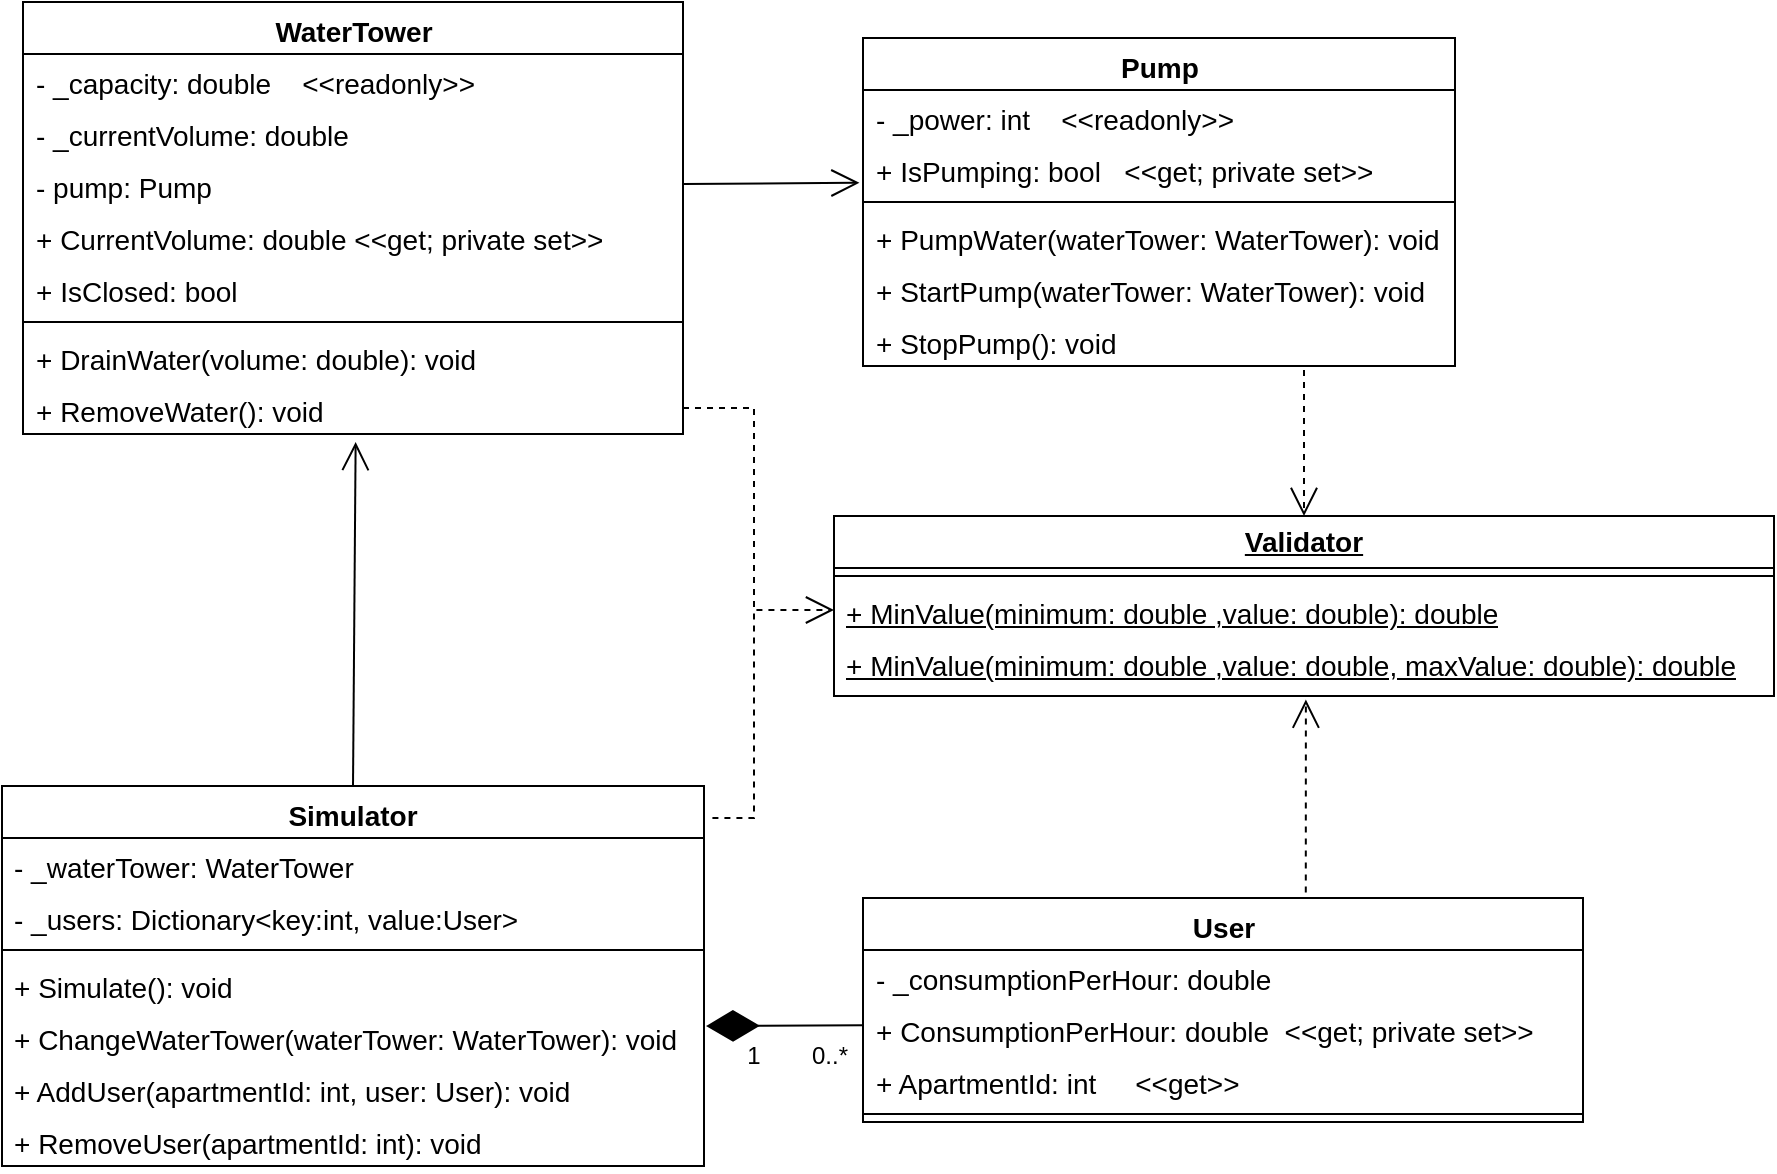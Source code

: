 <mxfile version="21.1.2" type="device">
  <diagram name="Page-1" id="_-osXjlxskFqIJ6aGvbo">
    <mxGraphModel dx="1900" dy="621" grid="1" gridSize="8" guides="1" tooltips="1" connect="1" arrows="1" fold="1" page="1" pageScale="1" pageWidth="850" pageHeight="1100" background="none" math="0" shadow="0">
      <root>
        <mxCell id="0" />
        <mxCell id="1" parent="0" />
        <mxCell id="ywfykKjFeWAgAoNJTf4S-1" value="WaterTower" style="swimlane;fontStyle=1;align=center;verticalAlign=top;childLayout=stackLayout;horizontal=1;startSize=26;horizontalStack=0;resizeParent=1;resizeParentMax=0;resizeLast=0;collapsible=1;marginBottom=0;whiteSpace=wrap;html=1;fontSize=14;" vertex="1" parent="1">
          <mxGeometry x="-277.5" y="248" width="330" height="216" as="geometry" />
        </mxCell>
        <mxCell id="ywfykKjFeWAgAoNJTf4S-2" value="&lt;div style=&quot;text-align: justify; font-size: 14px;&quot;&gt;&lt;span style=&quot;background-color: initial; font-size: 14px;&quot;&gt;- _capacity: double&lt;span style=&quot;white-space: pre; font-size: 14px;&quot;&gt;	&lt;/span&gt;&lt;span style=&quot;white-space: pre; font-size: 14px;&quot;&gt;	&lt;span style=&quot;white-space: pre; font-size: 14px;&quot;&gt;	&lt;/span&gt;&lt;span style=&quot;white-space: pre; font-size: 14px;&quot;&gt;	&lt;/span&gt;&lt;/span&gt;&lt;/span&gt;&lt;span style=&quot;background-color: initial; font-size: 14px;&quot;&gt;&amp;lt;&amp;lt;readonly&amp;gt;&amp;gt;&lt;/span&gt;&lt;/div&gt;" style="text;strokeColor=none;fillColor=none;align=left;verticalAlign=top;spacingLeft=4;spacingRight=4;overflow=hidden;rotatable=0;points=[[0,0.5],[1,0.5]];portConstraint=eastwest;whiteSpace=wrap;html=1;fontSize=14;" vertex="1" parent="ywfykKjFeWAgAoNJTf4S-1">
          <mxGeometry y="26" width="330" height="26" as="geometry" />
        </mxCell>
        <mxCell id="ywfykKjFeWAgAoNJTf4S-6" value="- _currentVolume: double" style="text;strokeColor=none;fillColor=none;align=left;verticalAlign=top;spacingLeft=4;spacingRight=4;overflow=hidden;rotatable=0;points=[[0,0.5],[1,0.5]];portConstraint=eastwest;whiteSpace=wrap;html=1;fontSize=14;" vertex="1" parent="ywfykKjFeWAgAoNJTf4S-1">
          <mxGeometry y="52" width="330" height="26" as="geometry" />
        </mxCell>
        <mxCell id="ywfykKjFeWAgAoNJTf4S-5" value="- pump: Pump" style="text;strokeColor=none;fillColor=none;align=left;verticalAlign=top;spacingLeft=4;spacingRight=4;overflow=hidden;rotatable=0;points=[[0,0.5],[1,0.5]];portConstraint=eastwest;whiteSpace=wrap;html=1;fontSize=14;" vertex="1" parent="ywfykKjFeWAgAoNJTf4S-1">
          <mxGeometry y="78" width="330" height="26" as="geometry" />
        </mxCell>
        <mxCell id="ywfykKjFeWAgAoNJTf4S-7" value="+ CurrentVolume: double&lt;span style=&quot;white-space: pre; font-size: 14px;&quot;&gt;	&lt;/span&gt;&amp;lt;&amp;lt;get; private set&amp;gt;&amp;gt;" style="text;strokeColor=none;fillColor=none;align=left;verticalAlign=top;spacingLeft=4;spacingRight=4;overflow=hidden;rotatable=0;points=[[0,0.5],[1,0.5]];portConstraint=eastwest;whiteSpace=wrap;html=1;fontSize=14;" vertex="1" parent="ywfykKjFeWAgAoNJTf4S-1">
          <mxGeometry y="104" width="330" height="26" as="geometry" />
        </mxCell>
        <mxCell id="ywfykKjFeWAgAoNJTf4S-8" value="+ IsClosed: bool" style="text;strokeColor=none;fillColor=none;align=left;verticalAlign=top;spacingLeft=4;spacingRight=4;overflow=hidden;rotatable=0;points=[[0,0.5],[1,0.5]];portConstraint=eastwest;whiteSpace=wrap;html=1;fontSize=14;" vertex="1" parent="ywfykKjFeWAgAoNJTf4S-1">
          <mxGeometry y="130" width="330" height="26" as="geometry" />
        </mxCell>
        <mxCell id="ywfykKjFeWAgAoNJTf4S-3" value="" style="line;strokeWidth=1;fillColor=none;align=left;verticalAlign=middle;spacingTop=-1;spacingLeft=3;spacingRight=3;rotatable=0;labelPosition=right;points=[];portConstraint=eastwest;strokeColor=inherit;" vertex="1" parent="ywfykKjFeWAgAoNJTf4S-1">
          <mxGeometry y="156" width="330" height="8" as="geometry" />
        </mxCell>
        <mxCell id="ywfykKjFeWAgAoNJTf4S-4" value="+ DrainWater(volume: double): void" style="text;strokeColor=none;fillColor=none;align=left;verticalAlign=top;spacingLeft=4;spacingRight=4;overflow=hidden;rotatable=0;points=[[0,0.5],[1,0.5]];portConstraint=eastwest;whiteSpace=wrap;html=1;fontSize=14;" vertex="1" parent="ywfykKjFeWAgAoNJTf4S-1">
          <mxGeometry y="164" width="330" height="26" as="geometry" />
        </mxCell>
        <mxCell id="ywfykKjFeWAgAoNJTf4S-9" value="+ RemoveWater(): void" style="text;strokeColor=none;fillColor=none;align=left;verticalAlign=top;spacingLeft=4;spacingRight=4;overflow=hidden;rotatable=0;points=[[0,0.5],[1,0.5]];portConstraint=eastwest;whiteSpace=wrap;html=1;fontSize=14;" vertex="1" parent="ywfykKjFeWAgAoNJTf4S-1">
          <mxGeometry y="190" width="330" height="26" as="geometry" />
        </mxCell>
        <mxCell id="ywfykKjFeWAgAoNJTf4S-10" value="Validator" style="swimlane;fontStyle=5;align=center;verticalAlign=middle;childLayout=stackLayout;horizontal=1;startSize=26;horizontalStack=0;resizeParent=1;resizeParentMax=0;resizeLast=0;collapsible=1;marginBottom=0;whiteSpace=wrap;html=1;fontSize=14;" vertex="1" parent="1">
          <mxGeometry x="128" y="505" width="470" height="90" as="geometry" />
        </mxCell>
        <mxCell id="ywfykKjFeWAgAoNJTf4S-12" value="" style="line;strokeWidth=1;fillColor=none;align=left;verticalAlign=middle;spacingTop=-1;spacingLeft=3;spacingRight=3;rotatable=0;labelPosition=right;points=[];portConstraint=eastwest;strokeColor=inherit;" vertex="1" parent="ywfykKjFeWAgAoNJTf4S-10">
          <mxGeometry y="26" width="470" height="8" as="geometry" />
        </mxCell>
        <mxCell id="ywfykKjFeWAgAoNJTf4S-13" value="+ MinValue(minimum: double ,value: double): double" style="text;strokeColor=none;fillColor=none;align=left;verticalAlign=top;spacingLeft=4;spacingRight=4;overflow=hidden;rotatable=0;points=[[0,0.5],[1,0.5]];portConstraint=eastwest;whiteSpace=wrap;html=1;fontStyle=4;fontSize=14;" vertex="1" parent="ywfykKjFeWAgAoNJTf4S-10">
          <mxGeometry y="34" width="470" height="26" as="geometry" />
        </mxCell>
        <mxCell id="ywfykKjFeWAgAoNJTf4S-14" value="+ MinValue(minimum: double ,value:&amp;nbsp;double, maxValue: double): double" style="text;strokeColor=none;fillColor=none;align=left;verticalAlign=top;spacingLeft=4;spacingRight=4;overflow=hidden;rotatable=0;points=[[0,0.5],[1,0.5]];portConstraint=eastwest;whiteSpace=wrap;html=1;fontStyle=4;fontSize=14;" vertex="1" parent="ywfykKjFeWAgAoNJTf4S-10">
          <mxGeometry y="60" width="470" height="30" as="geometry" />
        </mxCell>
        <mxCell id="ywfykKjFeWAgAoNJTf4S-30" value="Pump" style="swimlane;fontStyle=1;align=center;verticalAlign=top;childLayout=stackLayout;horizontal=1;startSize=26;horizontalStack=0;resizeParent=1;resizeParentMax=0;resizeLast=0;collapsible=1;marginBottom=0;whiteSpace=wrap;html=1;fontSize=14;" vertex="1" parent="1">
          <mxGeometry x="142.5" y="266" width="296" height="164" as="geometry" />
        </mxCell>
        <mxCell id="ywfykKjFeWAgAoNJTf4S-31" value="- _power: int&lt;span style=&quot;white-space: pre; font-size: 14px;&quot;&gt;	&lt;/span&gt;&lt;span style=&quot;white-space: pre; font-size: 14px;&quot;&gt;	&lt;span style=&quot;white-space: pre; font-size: 14px;&quot;&gt;	&lt;span style=&quot;white-space: pre; font-size: 14px;&quot;&gt;	&lt;/span&gt;&lt;/span&gt;&lt;/span&gt;&amp;lt;&amp;lt;readonly&amp;gt;&amp;gt;" style="text;strokeColor=none;fillColor=none;align=left;verticalAlign=top;spacingLeft=4;spacingRight=4;overflow=hidden;rotatable=0;points=[[0,0.5],[1,0.5]];portConstraint=eastwest;whiteSpace=wrap;html=1;fontSize=14;" vertex="1" parent="ywfykKjFeWAgAoNJTf4S-30">
          <mxGeometry y="26" width="296" height="26" as="geometry" />
        </mxCell>
        <mxCell id="ywfykKjFeWAgAoNJTf4S-34" value="+ IsPumping: bool&lt;span style=&quot;white-space: pre; font-size: 14px;&quot;&gt;	&lt;span style=&quot;white-space: pre; font-size: 14px;&quot;&gt;	&lt;/span&gt;&lt;/span&gt; &amp;lt;&amp;lt;get; private set&amp;gt;&amp;gt;" style="text;strokeColor=none;fillColor=none;align=left;verticalAlign=top;spacingLeft=4;spacingRight=4;overflow=hidden;rotatable=0;points=[[0,0.5],[1,0.5]];portConstraint=eastwest;whiteSpace=wrap;html=1;fontSize=14;" vertex="1" parent="ywfykKjFeWAgAoNJTf4S-30">
          <mxGeometry y="52" width="296" height="26" as="geometry" />
        </mxCell>
        <mxCell id="ywfykKjFeWAgAoNJTf4S-32" value="" style="line;strokeWidth=1;fillColor=none;align=left;verticalAlign=middle;spacingTop=-1;spacingLeft=3;spacingRight=3;rotatable=0;labelPosition=right;points=[];portConstraint=eastwest;strokeColor=inherit;" vertex="1" parent="ywfykKjFeWAgAoNJTf4S-30">
          <mxGeometry y="78" width="296" height="8" as="geometry" />
        </mxCell>
        <mxCell id="ywfykKjFeWAgAoNJTf4S-33" value="+ PumpWater(waterTower: WaterTower): void" style="text;strokeColor=none;fillColor=none;align=left;verticalAlign=top;spacingLeft=4;spacingRight=4;overflow=hidden;rotatable=0;points=[[0,0.5],[1,0.5]];portConstraint=eastwest;whiteSpace=wrap;html=1;fontSize=14;" vertex="1" parent="ywfykKjFeWAgAoNJTf4S-30">
          <mxGeometry y="86" width="296" height="26" as="geometry" />
        </mxCell>
        <mxCell id="ywfykKjFeWAgAoNJTf4S-36" value="+ StartPump(waterTower: WaterTower): void" style="text;strokeColor=none;fillColor=none;align=left;verticalAlign=top;spacingLeft=4;spacingRight=4;overflow=hidden;rotatable=0;points=[[0,0.5],[1,0.5]];portConstraint=eastwest;whiteSpace=wrap;html=1;fontSize=14;" vertex="1" parent="ywfykKjFeWAgAoNJTf4S-30">
          <mxGeometry y="112" width="296" height="26" as="geometry" />
        </mxCell>
        <mxCell id="ywfykKjFeWAgAoNJTf4S-35" value="+ StopPump(): void" style="text;strokeColor=none;fillColor=none;align=left;verticalAlign=top;spacingLeft=4;spacingRight=4;overflow=hidden;rotatable=0;points=[[0,0.5],[1,0.5]];portConstraint=eastwest;whiteSpace=wrap;html=1;fontSize=14;" vertex="1" parent="ywfykKjFeWAgAoNJTf4S-30">
          <mxGeometry y="138" width="296" height="26" as="geometry" />
        </mxCell>
        <mxCell id="ywfykKjFeWAgAoNJTf4S-45" value="User" style="swimlane;fontStyle=1;align=center;verticalAlign=top;childLayout=stackLayout;horizontal=1;startSize=26;horizontalStack=0;resizeParent=1;resizeParentMax=0;resizeLast=0;collapsible=1;marginBottom=0;whiteSpace=wrap;html=1;fontSize=14;" vertex="1" parent="1">
          <mxGeometry x="142.5" y="696" width="360" height="112" as="geometry">
            <mxRectangle x="-384" y="512" width="72" height="40" as="alternateBounds" />
          </mxGeometry>
        </mxCell>
        <mxCell id="ywfykKjFeWAgAoNJTf4S-46" value="-&amp;nbsp;_consumptionPerHour: double" style="text;strokeColor=none;fillColor=none;align=left;verticalAlign=top;spacingLeft=4;spacingRight=4;overflow=hidden;rotatable=0;points=[[0,0.5],[1,0.5]];portConstraint=eastwest;whiteSpace=wrap;html=1;fontSize=14;" vertex="1" parent="ywfykKjFeWAgAoNJTf4S-45">
          <mxGeometry y="26" width="360" height="26" as="geometry" />
        </mxCell>
        <mxCell id="ywfykKjFeWAgAoNJTf4S-47" value="+ ConsumptionPerHour: double &lt;span style=&quot;white-space: pre;&quot;&gt;	&lt;/span&gt;&amp;lt;&amp;lt;get; private set&amp;gt;&amp;gt;" style="text;strokeColor=none;fillColor=none;align=left;verticalAlign=top;spacingLeft=4;spacingRight=4;overflow=hidden;rotatable=0;points=[[0,0.5],[1,0.5]];portConstraint=eastwest;whiteSpace=wrap;html=1;fontSize=14;" vertex="1" parent="ywfykKjFeWAgAoNJTf4S-45">
          <mxGeometry y="52" width="360" height="26" as="geometry" />
        </mxCell>
        <mxCell id="ywfykKjFeWAgAoNJTf4S-52" value="+ ApartmentId: int&amp;nbsp;&lt;span style=&quot;white-space: pre;&quot;&gt;	&lt;/span&gt;&lt;span style=&quot;white-space: pre;&quot;&gt;	&lt;/span&gt;&lt;span style=&quot;white-space: pre;&quot;&gt;	&lt;span style=&quot;white-space: pre;&quot;&gt;	&lt;/span&gt;&amp;lt;&lt;/span&gt;&amp;lt;get&amp;gt;&amp;gt;" style="text;strokeColor=none;fillColor=none;align=left;verticalAlign=top;spacingLeft=4;spacingRight=4;overflow=hidden;rotatable=0;points=[[0,0.5],[1,0.5]];portConstraint=eastwest;whiteSpace=wrap;html=1;fontSize=14;" vertex="1" parent="ywfykKjFeWAgAoNJTf4S-45">
          <mxGeometry y="78" width="360" height="26" as="geometry" />
        </mxCell>
        <mxCell id="ywfykKjFeWAgAoNJTf4S-48" value="" style="line;strokeWidth=1;fillColor=none;align=left;verticalAlign=middle;spacingTop=-1;spacingLeft=3;spacingRight=3;rotatable=0;labelPosition=right;points=[];portConstraint=eastwest;strokeColor=inherit;" vertex="1" parent="ywfykKjFeWAgAoNJTf4S-45">
          <mxGeometry y="104" width="360" height="8" as="geometry" />
        </mxCell>
        <mxCell id="ywfykKjFeWAgAoNJTf4S-57" value="Simulator" style="swimlane;fontStyle=1;align=center;verticalAlign=top;childLayout=stackLayout;horizontal=1;startSize=26;horizontalStack=0;resizeParent=1;resizeParentMax=0;resizeLast=0;collapsible=1;marginBottom=0;whiteSpace=wrap;html=1;fontSize=14;" vertex="1" parent="1">
          <mxGeometry x="-288" y="640" width="351" height="190" as="geometry" />
        </mxCell>
        <mxCell id="ywfykKjFeWAgAoNJTf4S-58" value="- _waterTower: WaterTower" style="text;strokeColor=none;fillColor=none;align=left;verticalAlign=top;spacingLeft=4;spacingRight=4;overflow=hidden;rotatable=0;points=[[0,0.5],[1,0.5]];portConstraint=eastwest;whiteSpace=wrap;html=1;fontSize=14;" vertex="1" parent="ywfykKjFeWAgAoNJTf4S-57">
          <mxGeometry y="26" width="351" height="26" as="geometry" />
        </mxCell>
        <mxCell id="ywfykKjFeWAgAoNJTf4S-59" value="- _users: Dictionary&amp;lt;key:int, value:User&amp;gt;" style="text;strokeColor=none;fillColor=none;align=left;verticalAlign=top;spacingLeft=4;spacingRight=4;overflow=hidden;rotatable=0;points=[[0,0.5],[1,0.5]];portConstraint=eastwest;whiteSpace=wrap;html=1;fontSize=14;" vertex="1" parent="ywfykKjFeWAgAoNJTf4S-57">
          <mxGeometry y="52" width="351" height="26" as="geometry" />
        </mxCell>
        <mxCell id="ywfykKjFeWAgAoNJTf4S-60" value="" style="line;strokeWidth=1;fillColor=none;align=left;verticalAlign=middle;spacingTop=-1;spacingLeft=3;spacingRight=3;rotatable=0;labelPosition=right;points=[];portConstraint=eastwest;strokeColor=inherit;" vertex="1" parent="ywfykKjFeWAgAoNJTf4S-57">
          <mxGeometry y="78" width="351" height="8" as="geometry" />
        </mxCell>
        <mxCell id="ywfykKjFeWAgAoNJTf4S-61" value="+ Simulate(): void" style="text;strokeColor=none;fillColor=none;align=left;verticalAlign=top;spacingLeft=4;spacingRight=4;overflow=hidden;rotatable=0;points=[[0,0.5],[1,0.5]];portConstraint=eastwest;whiteSpace=wrap;html=1;fontSize=14;" vertex="1" parent="ywfykKjFeWAgAoNJTf4S-57">
          <mxGeometry y="86" width="351" height="26" as="geometry" />
        </mxCell>
        <mxCell id="ywfykKjFeWAgAoNJTf4S-62" value="+ ChangeWaterTower(waterTower: WaterTower): void" style="text;strokeColor=none;fillColor=none;align=left;verticalAlign=top;spacingLeft=4;spacingRight=4;overflow=hidden;rotatable=0;points=[[0,0.5],[1,0.5]];portConstraint=eastwest;whiteSpace=wrap;html=1;fontSize=14;" vertex="1" parent="ywfykKjFeWAgAoNJTf4S-57">
          <mxGeometry y="112" width="351" height="26" as="geometry" />
        </mxCell>
        <mxCell id="ywfykKjFeWAgAoNJTf4S-63" value="+ AddUser(apartmentId: int, user: User): void" style="text;strokeColor=none;fillColor=none;align=left;verticalAlign=top;spacingLeft=4;spacingRight=4;overflow=hidden;rotatable=0;points=[[0,0.5],[1,0.5]];portConstraint=eastwest;whiteSpace=wrap;html=1;fontSize=14;" vertex="1" parent="ywfykKjFeWAgAoNJTf4S-57">
          <mxGeometry y="138" width="351" height="26" as="geometry" />
        </mxCell>
        <mxCell id="ywfykKjFeWAgAoNJTf4S-64" value="+ RemoveUser(apartmentId: int): void" style="text;strokeColor=none;fillColor=none;align=left;verticalAlign=top;spacingLeft=4;spacingRight=4;overflow=hidden;rotatable=0;points=[[0,0.5],[1,0.5]];portConstraint=eastwest;whiteSpace=wrap;html=1;fontSize=14;" vertex="1" parent="ywfykKjFeWAgAoNJTf4S-57">
          <mxGeometry y="164" width="351" height="26" as="geometry" />
        </mxCell>
        <mxCell id="ywfykKjFeWAgAoNJTf4S-67" value="" style="endArrow=diamondThin;endFill=1;endSize=24;html=1;rounded=0;exitX=0.001;exitY=0.447;exitDx=0;exitDy=0;exitPerimeter=0;" edge="1" parent="1" source="ywfykKjFeWAgAoNJTf4S-47">
          <mxGeometry width="160" relative="1" as="geometry">
            <mxPoint x="166.5" y="731" as="sourcePoint" />
            <mxPoint x="64" y="760" as="targetPoint" />
          </mxGeometry>
        </mxCell>
        <mxCell id="ywfykKjFeWAgAoNJTf4S-84" value="1" style="text;html=1;strokeColor=none;fillColor=none;align=center;verticalAlign=middle;whiteSpace=wrap;rounded=0;" vertex="1" parent="1">
          <mxGeometry x="80" y="760" width="16" height="30" as="geometry" />
        </mxCell>
        <mxCell id="ywfykKjFeWAgAoNJTf4S-85" value="0..*" style="text;html=1;strokeColor=none;fillColor=none;align=center;verticalAlign=middle;whiteSpace=wrap;rounded=0;" vertex="1" parent="1">
          <mxGeometry x="96" y="760" width="60" height="30" as="geometry" />
        </mxCell>
        <mxCell id="ywfykKjFeWAgAoNJTf4S-87" value="" style="endArrow=open;endFill=1;endSize=12;html=1;rounded=0;exitX=1;exitY=0.5;exitDx=0;exitDy=0;entryX=-0.006;entryY=0.785;entryDx=0;entryDy=0;entryPerimeter=0;" edge="1" parent="1" source="ywfykKjFeWAgAoNJTf4S-5" target="ywfykKjFeWAgAoNJTf4S-34">
          <mxGeometry width="160" relative="1" as="geometry">
            <mxPoint x="16" y="464" as="sourcePoint" />
            <mxPoint x="176" y="464" as="targetPoint" />
          </mxGeometry>
        </mxCell>
        <mxCell id="ywfykKjFeWAgAoNJTf4S-89" value="" style="endArrow=open;endFill=1;endSize=12;html=1;rounded=0;exitX=0.5;exitY=0;exitDx=0;exitDy=0;entryX=0.504;entryY=1.154;entryDx=0;entryDy=0;entryPerimeter=0;" edge="1" parent="1" source="ywfykKjFeWAgAoNJTf4S-57" target="ywfykKjFeWAgAoNJTf4S-9">
          <mxGeometry width="160" relative="1" as="geometry">
            <mxPoint x="16" y="560" as="sourcePoint" />
            <mxPoint x="176" y="560" as="targetPoint" />
          </mxGeometry>
        </mxCell>
        <mxCell id="ywfykKjFeWAgAoNJTf4S-90" value="" style="endArrow=open;endFill=1;endSize=12;html=1;rounded=0;dashed=1;exitX=1.012;exitY=0.084;exitDx=0;exitDy=0;exitPerimeter=0;entryX=0;entryY=0.5;entryDx=0;entryDy=0;" edge="1" parent="1" source="ywfykKjFeWAgAoNJTf4S-57" target="ywfykKjFeWAgAoNJTf4S-13">
          <mxGeometry width="160" relative="1" as="geometry">
            <mxPoint x="16" y="560" as="sourcePoint" />
            <mxPoint x="176" y="560" as="targetPoint" />
            <Array as="points">
              <mxPoint x="88" y="656" />
              <mxPoint x="88" y="552" />
            </Array>
          </mxGeometry>
        </mxCell>
        <mxCell id="ywfykKjFeWAgAoNJTf4S-91" value="" style="endArrow=none;dashed=1;html=1;rounded=0;exitX=1;exitY=0.5;exitDx=0;exitDy=0;" edge="1" parent="1" source="ywfykKjFeWAgAoNJTf4S-9">
          <mxGeometry width="50" height="50" relative="1" as="geometry">
            <mxPoint x="72" y="586" as="sourcePoint" />
            <mxPoint x="88" y="552" as="targetPoint" />
            <Array as="points">
              <mxPoint x="88" y="451" />
            </Array>
          </mxGeometry>
        </mxCell>
        <mxCell id="ywfykKjFeWAgAoNJTf4S-92" value="" style="endArrow=open;endFill=1;endSize=12;html=1;rounded=0;exitX=0.615;exitY=-0.024;exitDx=0;exitDy=0;exitPerimeter=0;entryX=0.502;entryY=1.06;entryDx=0;entryDy=0;entryPerimeter=0;dashed=1;" edge="1" parent="1" source="ywfykKjFeWAgAoNJTf4S-45" target="ywfykKjFeWAgAoNJTf4S-14">
          <mxGeometry width="160" relative="1" as="geometry">
            <mxPoint x="16" y="560" as="sourcePoint" />
            <mxPoint x="176" y="560" as="targetPoint" />
          </mxGeometry>
        </mxCell>
        <mxCell id="ywfykKjFeWAgAoNJTf4S-93" value="" style="endArrow=open;endFill=1;endSize=12;html=1;rounded=0;entryX=0.5;entryY=0;entryDx=0;entryDy=0;dashed=1;" edge="1" parent="1" target="ywfykKjFeWAgAoNJTf4S-10">
          <mxGeometry width="160" relative="1" as="geometry">
            <mxPoint x="363" y="432" as="sourcePoint" />
            <mxPoint x="216" y="496" as="targetPoint" />
          </mxGeometry>
        </mxCell>
      </root>
    </mxGraphModel>
  </diagram>
</mxfile>
